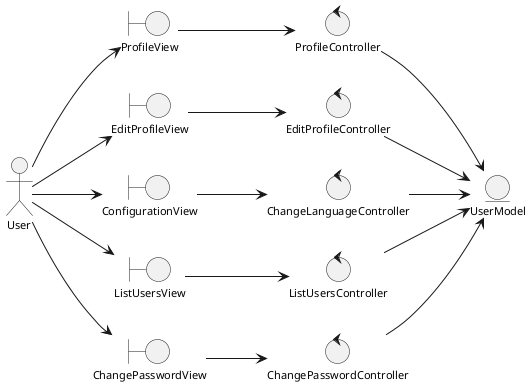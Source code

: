 @startuml analysisClassDiagramUserManagement
skinparam style strictuml
left to right direction
skinparam defaultTextAlignment center
skinparam defaultFontSize 11

actor "User" as user

entity "UserModel" as userModel

boundary "ProfileView" as profileView
boundary "EditProfileView" as editProfileView
boundary "ConfigurationView" as configurationView
boundary "ListUsersView" as listUsersView
boundary "ChangePasswordView" as changePasswordView

control "ProfileController" as profileController
control "EditProfileController" as editProfileController
control "ChangeLanguageController" as changeLanguageController
control "ChangePasswordController" as changePasswordController
control "ListUsersController" as listUsersController

user --> profileView
user --> editProfileView
user --> configurationView
user --> listUsersView
user --> changePasswordView

profileView --> profileController
editProfileView --> editProfileController
configurationView --> changeLanguageController
changePasswordView --> changePasswordController
listUsersView --> listUsersController

profileController --> userModel
editProfileController --> userModel
changeLanguageController --> userModel
changePasswordController --> userModel
listUsersController --> userModel

@enduml